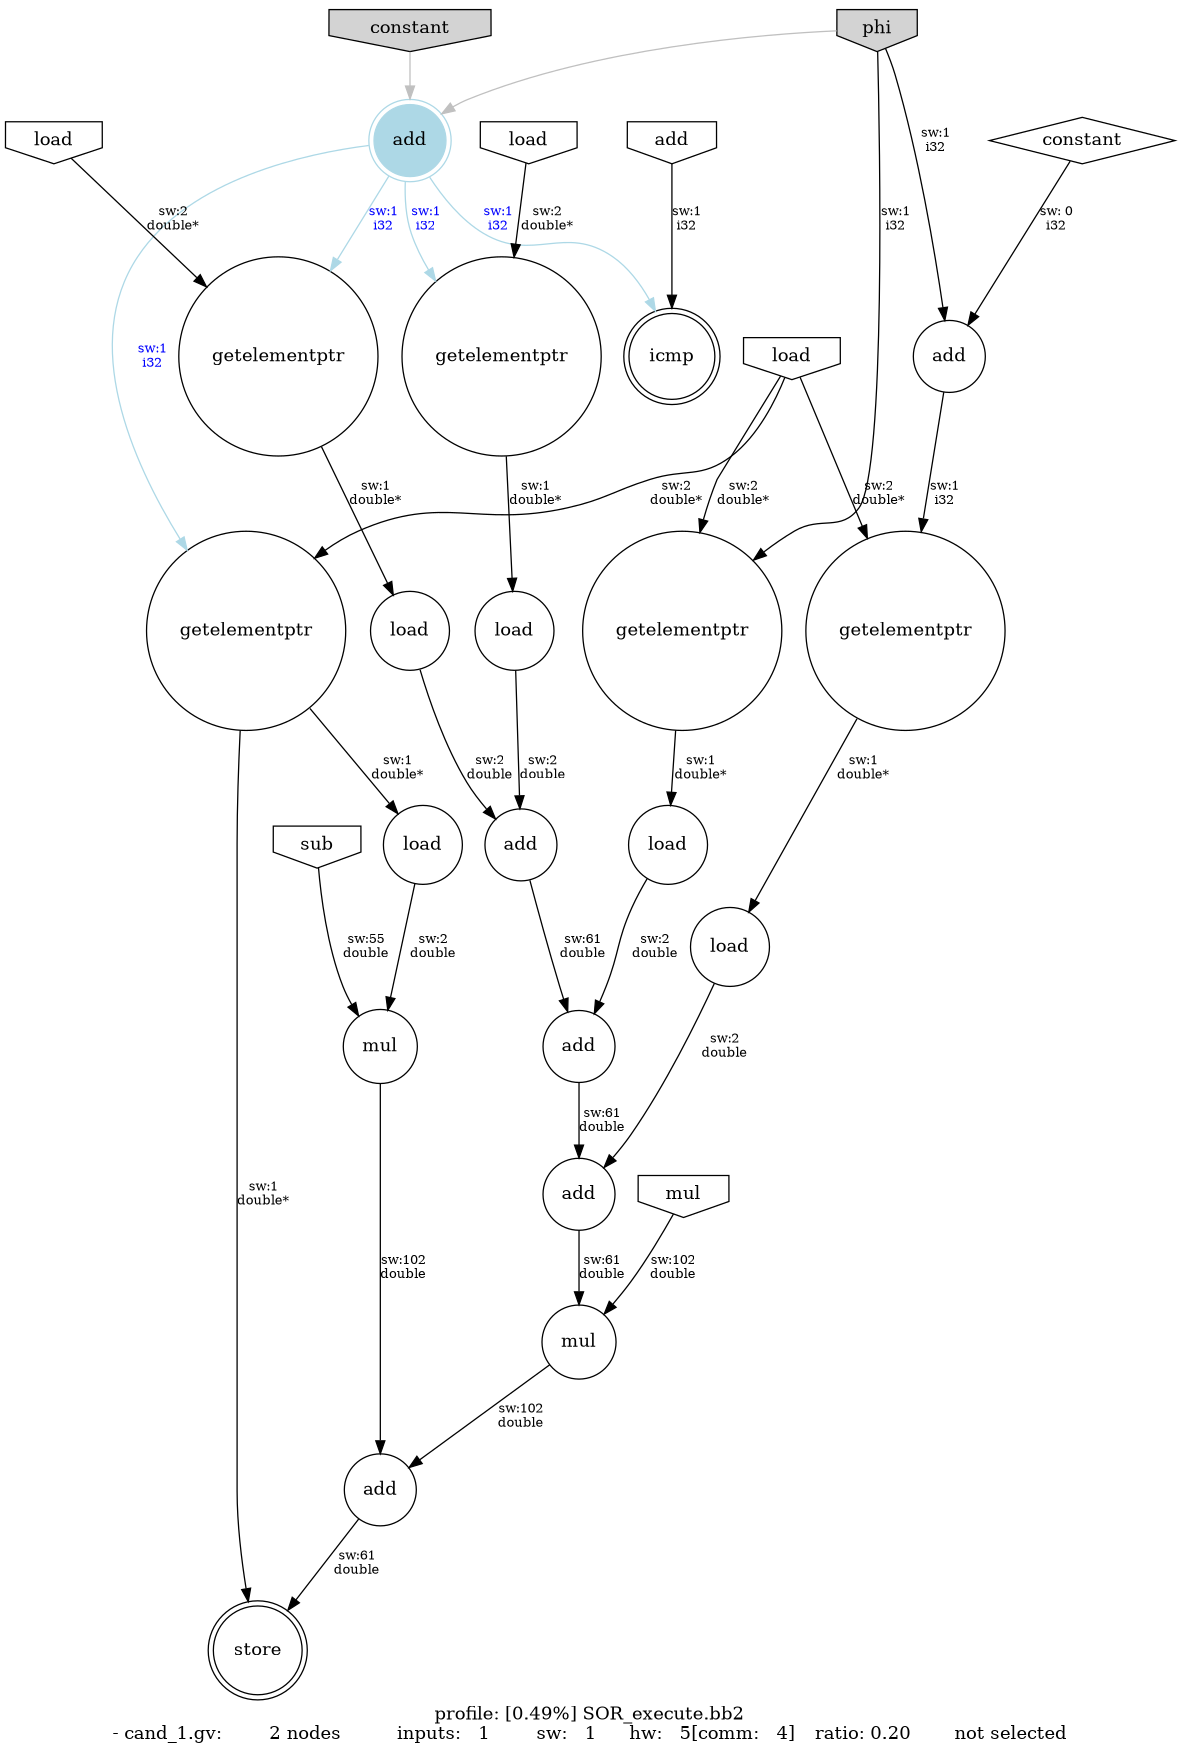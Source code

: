 digraph G {
size = "8.3,11.7"; //a4 size
label = "profile: [0.49%] SOR_execute.bb2\n- cand_1.gv: 	   2 nodes 	 inputs:   1 	 sw:   1 	 hw:   5[comm:   4] 	 ratio: 0.20 	 not selected"
node_0 [ label = "phi" shape = "invhouse" rank = "source"];
node_1 [ label = "add" shape = "circle"];
node_2 [ label = "constant" shape = "diamond"];
node_3 [ label = "getelementptr" shape = "circle"];
node_4 [ label = "load" shape = "invhouse" rank = "source"];
node_5 [ label = "add" shape = "doublecircle" rank = "sink" style = "filled" color = "lightblue" ];
node_6 [ label = "constant" shape = "diamond" shape = "invhouse" rank = "source" style = "filled"                    bgcolor = "lightblue" ];
node_7 [ label = "getelementptr" shape = "circle"];
node_8 [ label = "getelementptr" shape = "circle"];
node_9 [ label = "load" shape = "invhouse" rank = "source"];
node_10 [ label = "getelementptr" shape = "circle"];
node_11 [ label = "load" shape = "invhouse" rank = "source"];
node_12 [ label = "getelementptr" shape = "circle"];
node_13 [ label = "load" shape = "circle"];
node_14 [ label = "load" shape = "circle"];
node_15 [ label = "add" shape = "circle"];
node_16 [ label = "load" shape = "circle"];
node_17 [ label = "add" shape = "circle"];
node_18 [ label = "load" shape = "circle"];
node_19 [ label = "add" shape = "circle"];
node_20 [ label = "mul" shape = "circle"];
node_21 [ label = "mul" shape = "invhouse" rank = "source"];
node_22 [ label = "load" shape = "circle"];
node_23 [ label = "mul" shape = "circle"];
node_24 [ label = "sub" shape = "invhouse" rank = "source"];
node_25 [ label = "add" shape = "circle"];
node_26 [ label = "store" shape = "doublecircle" rank = "sink"];
node_27 [ label = "icmp" shape = "doublecircle" rank = "sink"];
node_28 [ label = "add" shape = "invhouse" rank = "source"];
node_0 -> node_1 [ fontsize = 10 label = "sw:1\ni32"  ];
node_2 -> node_1 [ fontsize = 10 label = "sw: 0\ni32"  ];
node_4 -> node_3 [ fontsize = 10 label = "sw:2\ndouble*"  ];
node_1 -> node_3 [ fontsize = 10 label = "sw:1\ni32"  ];
node_0 -> node_5 [ fontsize = 10 label = "sw:1\ni32"  color = "gray" label = "" ];
node_6 -> node_5 [ fontsize = 10 label = "sw: 0\ni32"  color = "gray" label = "" ];
node_4 -> node_7 [ fontsize = 10 label = "sw:2\ndouble*"  ];
node_5 -> node_7 [ fontsize = 10 label = "sw:1\ni32"  fontcolor = "blue" color = "lightblue"  ];
node_9 -> node_8 [ fontsize = 10 label = "sw:2\ndouble*"  ];
node_5 -> node_8 [ fontsize = 10 label = "sw:1\ni32"  fontcolor = "blue" color = "lightblue"  ];
node_11 -> node_10 [ fontsize = 10 label = "sw:2\ndouble*"  ];
node_5 -> node_10 [ fontsize = 10 label = "sw:1\ni32"  fontcolor = "blue" color = "lightblue"  ];
node_4 -> node_12 [ fontsize = 10 label = "sw:2\ndouble*"  ];
node_0 -> node_12 [ fontsize = 10 label = "sw:1\ni32"  ];
node_10 -> node_13 [ fontsize = 10 label = "sw:1\ndouble*"  ];
node_8 -> node_14 [ fontsize = 10 label = "sw:1\ndouble*"  ];
node_13 -> node_15 [ fontsize = 10 label = "sw:2\ndouble"  ];
node_14 -> node_15 [ fontsize = 10 label = "sw:2\ndouble"  ];
node_12 -> node_16 [ fontsize = 10 label = "sw:1\ndouble*"  ];
node_15 -> node_17 [ fontsize = 10 label = "sw:61\ndouble"  ];
node_16 -> node_17 [ fontsize = 10 label = "sw:2\ndouble"  ];
node_3 -> node_18 [ fontsize = 10 label = "sw:1\ndouble*"  ];
node_17 -> node_19 [ fontsize = 10 label = "sw:61\ndouble"  ];
node_18 -> node_19 [ fontsize = 10 label = "sw:2\ndouble"  ];
node_19 -> node_20 [ fontsize = 10 label = "sw:61\ndouble"  ];
node_21 -> node_20 [ fontsize = 10 label = "sw:102\ndouble"  ];
node_7 -> node_22 [ fontsize = 10 label = "sw:1\ndouble*"  ];
node_22 -> node_23 [ fontsize = 10 label = "sw:2\ndouble"  ];
node_24 -> node_23 [ fontsize = 10 label = "sw:55\ndouble"  ];
node_20 -> node_25 [ fontsize = 10 label = "sw:102\ndouble"  ];
node_23 -> node_25 [ fontsize = 10 label = "sw:102\ndouble"  ];
node_25 -> node_26 [ fontsize = 10 label = "sw:61\ndouble"  ];
node_7 -> node_26 [ fontsize = 10 label = "sw:1\ndouble*"  ];
node_5 -> node_27 [ fontsize = 10 label = "sw:1\ni32"  fontcolor = "blue" color = "lightblue"  ];
node_28 -> node_27 [ fontsize = 10 label = "sw:1\ni32"  ];


/* Additional source nodes */
node_0 [ shape = "invhouse" rank = "source" style = "filled" bgcolor = "lightblue" ];
}
